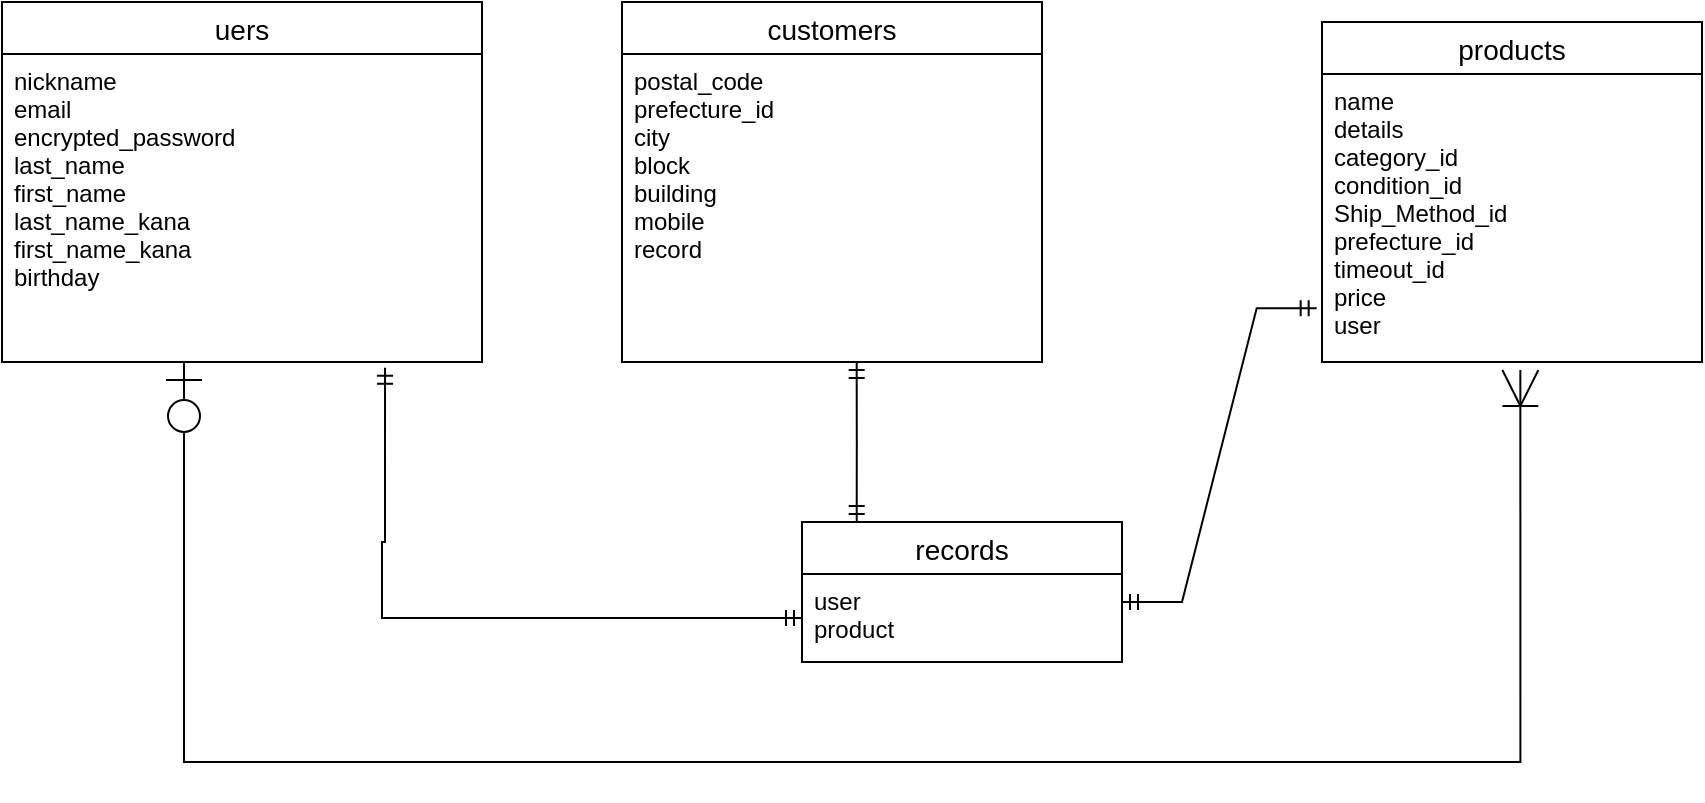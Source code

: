 <mxfile>
    <diagram id="JVD0AmcllBKEgss-xGxE" name="ページ1">
        <mxGraphModel dx="899" dy="654" grid="1" gridSize="10" guides="1" tooltips="1" connect="1" arrows="1" fold="1" page="1" pageScale="1" pageWidth="827" pageHeight="1169" math="0" shadow="0">
            <root>
                <mxCell id="0"/>
                <mxCell id="1" parent="0"/>
                <mxCell id="37" value="uers" style="swimlane;fontStyle=0;childLayout=stackLayout;horizontal=1;startSize=26;horizontalStack=0;resizeParent=1;resizeParentMax=0;resizeLast=0;collapsible=1;marginBottom=0;align=center;fontSize=14;" parent="1" vertex="1">
                    <mxGeometry x="40" y="110" width="240" height="180" as="geometry"/>
                </mxCell>
                <mxCell id="38" value="nickname&#10;email&#10;encrypted_password&#10;last_name&#10;first_name&#10;last_name_kana&#10;first_name_kana&#10;birthday" style="text;strokeColor=none;fillColor=none;spacingLeft=4;spacingRight=4;overflow=hidden;rotatable=0;points=[[0,0.5],[1,0.5]];portConstraint=eastwest;fontSize=12;strokeWidth=41;" parent="37" vertex="1">
                    <mxGeometry y="26" width="240" height="154" as="geometry"/>
                </mxCell>
                <mxCell id="42" value="customers" style="swimlane;fontStyle=0;childLayout=stackLayout;horizontal=1;startSize=26;horizontalStack=0;resizeParent=1;resizeParentMax=0;resizeLast=0;collapsible=1;marginBottom=0;align=center;fontSize=14;" vertex="1" parent="1">
                    <mxGeometry x="350" y="110" width="210" height="180" as="geometry"/>
                </mxCell>
                <mxCell id="44" value="postal_code&#10;prefecture_id&#10;city&#10;block&#10;building&#10;mobile&#10;record " style="text;strokeColor=none;fillColor=none;spacingLeft=4;spacingRight=4;overflow=hidden;rotatable=0;points=[[0,0.5],[1,0.5]];portConstraint=eastwest;fontSize=12;" vertex="1" parent="42">
                    <mxGeometry y="26" width="210" height="154" as="geometry"/>
                </mxCell>
                <mxCell id="46" value="records" style="swimlane;fontStyle=0;childLayout=stackLayout;horizontal=1;startSize=26;horizontalStack=0;resizeParent=1;resizeParentMax=0;resizeLast=0;collapsible=1;marginBottom=0;align=center;fontSize=14;" vertex="1" parent="1">
                    <mxGeometry x="440" y="370" width="160" height="70" as="geometry"/>
                </mxCell>
                <mxCell id="48" value="user&#10;product" style="text;strokeColor=none;fillColor=none;spacingLeft=4;spacingRight=4;overflow=hidden;rotatable=0;points=[[0,0.5],[1,0.5]];portConstraint=eastwest;fontSize=12;" vertex="1" parent="46">
                    <mxGeometry y="26" width="160" height="44" as="geometry"/>
                </mxCell>
                <mxCell id="50" value="products" style="swimlane;fontStyle=0;childLayout=stackLayout;horizontal=1;startSize=26;horizontalStack=0;resizeParent=1;resizeParentMax=0;resizeLast=0;collapsible=1;marginBottom=0;align=center;fontSize=14;" vertex="1" parent="1">
                    <mxGeometry x="700" y="120" width="190" height="170" as="geometry"/>
                </mxCell>
                <mxCell id="52" value="name&#10;details&#10; category_id  &#10;condition_id&#10;Ship_Method_id&#10;prefecture_id&#10;timeout_id&#10;price  &#10;user" style="text;strokeColor=none;fillColor=none;spacingLeft=4;spacingRight=4;overflow=hidden;rotatable=0;points=[[0,0.5],[1,0.5]];portConstraint=eastwest;fontSize=12;" vertex="1" parent="50">
                    <mxGeometry y="26" width="190" height="144" as="geometry"/>
                </mxCell>
                <mxCell id="75" value="" style="edgeStyle=entityRelationEdgeStyle;fontSize=12;html=1;endArrow=ERmandOne;startArrow=ERmandOne;entryX=-0.014;entryY=0.813;entryDx=0;entryDy=0;entryPerimeter=0;rounded=0;" edge="1" parent="1" target="52">
                    <mxGeometry width="100" height="100" relative="1" as="geometry">
                        <mxPoint x="600" y="410" as="sourcePoint"/>
                        <mxPoint x="700" y="310" as="targetPoint"/>
                    </mxGeometry>
                </mxCell>
                <mxCell id="84" value="" style="edgeStyle=orthogonalEdgeStyle;fontSize=12;html=1;endArrow=ERoneToMany;startArrow=ERzeroToOne;rounded=0;entryX=0.522;entryY=1.028;entryDx=0;entryDy=0;entryPerimeter=0;endSize=16;startSize=16;" edge="1" parent="1" target="52">
                    <mxGeometry width="100" height="100" relative="1" as="geometry">
                        <mxPoint x="131" y="290" as="sourcePoint"/>
                        <mxPoint x="800" y="370" as="targetPoint"/>
                        <Array as="points">
                            <mxPoint x="131" y="490"/>
                            <mxPoint x="799" y="490"/>
                        </Array>
                    </mxGeometry>
                </mxCell>
                <mxCell id="85" value="" style="edgeStyle=orthogonalEdgeStyle;fontSize=12;html=1;endArrow=ERmandOne;startArrow=ERmandOne;rounded=0;exitX=0.171;exitY=0;exitDx=0;exitDy=0;exitPerimeter=0;" edge="1" parent="1" source="46">
                    <mxGeometry width="100" height="100" relative="1" as="geometry">
                        <mxPoint x="420" y="336.93" as="sourcePoint"/>
                        <mxPoint x="467.34" y="290" as="targetPoint"/>
                    </mxGeometry>
                </mxCell>
                <mxCell id="86" value="" style="edgeStyle=orthogonalEdgeStyle;fontSize=12;html=1;endArrow=ERmandOne;startArrow=ERmandOne;rounded=0;entryX=0.798;entryY=1.019;entryDx=0;entryDy=0;entryPerimeter=0;exitX=0;exitY=0.5;exitDx=0;exitDy=0;" edge="1" parent="1" source="48" target="38">
                    <mxGeometry width="100" height="100" relative="1" as="geometry">
                        <mxPoint x="430" y="418" as="sourcePoint"/>
                        <mxPoint x="230" y="300" as="targetPoint"/>
                        <Array as="points">
                            <mxPoint x="230" y="418"/>
                            <mxPoint x="230" y="380"/>
                            <mxPoint x="232" y="380"/>
                        </Array>
                    </mxGeometry>
                </mxCell>
            </root>
        </mxGraphModel>
    </diagram>
</mxfile>